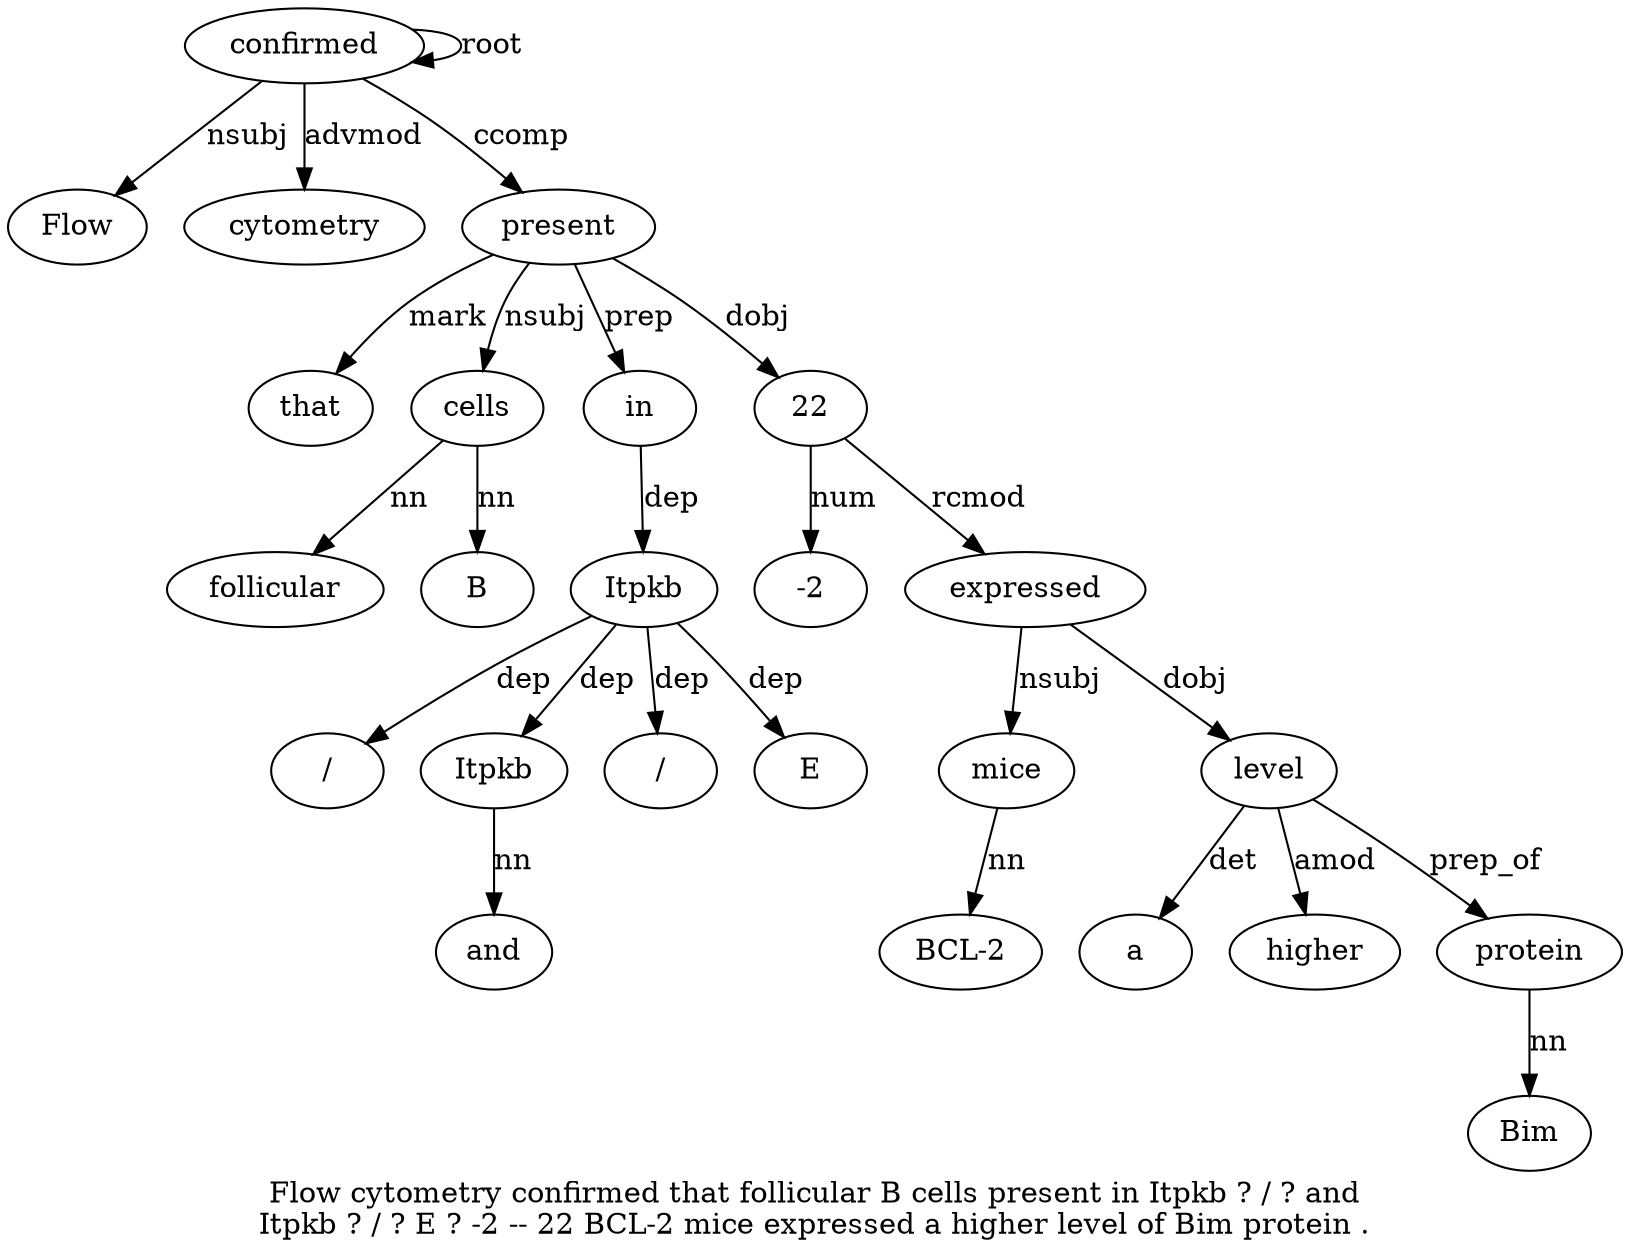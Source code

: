 digraph "Flow cytometry confirmed that follicular B cells present in Itpkb ? / ? and Itpkb ? / ? E ? -2 -- 22 BCL-2 mice expressed a higher level of Bim protein ." {
label="Flow cytometry confirmed that follicular B cells present in Itpkb ? / ? and
Itpkb ? / ? E ? -2 -- 22 BCL-2 mice expressed a higher level of Bim protein .";
confirmed3 [style=filled, fillcolor=white, label=confirmed];
Flow1 [style=filled, fillcolor=white, label=Flow];
confirmed3 -> Flow1  [label=nsubj];
cytometry2 [style=filled, fillcolor=white, label=cytometry];
confirmed3 -> cytometry2  [label=advmod];
confirmed3 -> confirmed3  [label=root];
present8 [style=filled, fillcolor=white, label=present];
that4 [style=filled, fillcolor=white, label=that];
present8 -> that4  [label=mark];
cells7 [style=filled, fillcolor=white, label=cells];
follicular5 [style=filled, fillcolor=white, label=follicular];
cells7 -> follicular5  [label=nn];
B6 [style=filled, fillcolor=white, label=B];
cells7 -> B6  [label=nn];
present8 -> cells7  [label=nsubj];
confirmed3 -> present8  [label=ccomp];
in9 [style=filled, fillcolor=white, label=in];
present8 -> in9  [label=prep];
Itpkb10 [style=filled, fillcolor=white, label=Itpkb];
in9 -> Itpkb10  [label=dep];
"/12" [style=filled, fillcolor=white, label="/"];
Itpkb10 -> "/12"  [label=dep];
Itpkb15 [style=filled, fillcolor=white, label=Itpkb];
and14 [style=filled, fillcolor=white, label=and];
Itpkb15 -> and14  [label=nn];
Itpkb10 -> Itpkb15  [label=dep];
"/17" [style=filled, fillcolor=white, label="/"];
Itpkb10 -> "/17"  [label=dep];
E19 [style=filled, fillcolor=white, label=E];
Itpkb10 -> E19  [label=dep];
2223 [style=filled, fillcolor=white, label=22];
"-21" [style=filled, fillcolor=white, label="-2"];
2223 -> "-21"  [label=num];
present8 -> 2223  [label=dobj];
mice25 [style=filled, fillcolor=white, label=mice];
"BCL-24" [style=filled, fillcolor=white, label="BCL-2"];
mice25 -> "BCL-24"  [label=nn];
expressed26 [style=filled, fillcolor=white, label=expressed];
expressed26 -> mice25  [label=nsubj];
2223 -> expressed26  [label=rcmod];
level29 [style=filled, fillcolor=white, label=level];
a27 [style=filled, fillcolor=white, label=a];
level29 -> a27  [label=det];
higher28 [style=filled, fillcolor=white, label=higher];
level29 -> higher28  [label=amod];
expressed26 -> level29  [label=dobj];
protein32 [style=filled, fillcolor=white, label=protein];
Bim31 [style=filled, fillcolor=white, label=Bim];
protein32 -> Bim31  [label=nn];
level29 -> protein32  [label=prep_of];
}
